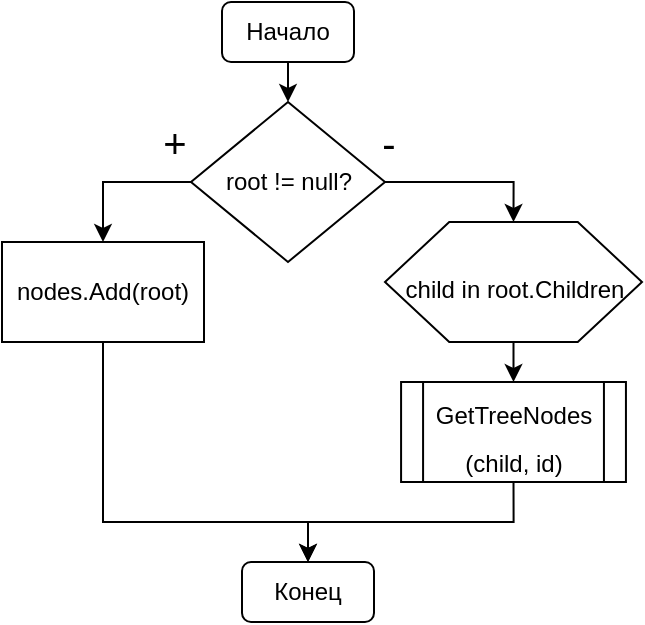 <mxfile version="12.9.11" type="device"><diagram id="C5RBs43oDa-KdzZeNtuy" name="Page-1"><mxGraphModel dx="1038" dy="552" grid="1" gridSize="10" guides="1" tooltips="1" connect="1" arrows="1" fold="1" page="1" pageScale="1" pageWidth="827" pageHeight="1169" math="0" shadow="0"><root><mxCell id="WIyWlLk6GJQsqaUBKTNV-0"/><mxCell id="WIyWlLk6GJQsqaUBKTNV-1" parent="WIyWlLk6GJQsqaUBKTNV-0"/><mxCell id="nZRSuLhji-qHycCOt6sR-29" style="edgeStyle=orthogonalEdgeStyle;rounded=0;orthogonalLoop=1;jettySize=auto;html=1;exitX=0.5;exitY=1;exitDx=0;exitDy=0;entryX=0.5;entryY=0;entryDx=0;entryDy=0;fontSize=20;" edge="1" parent="WIyWlLk6GJQsqaUBKTNV-1" source="nZRSuLhji-qHycCOt6sR-0" target="nZRSuLhji-qHycCOt6sR-19"><mxGeometry relative="1" as="geometry"/></mxCell><mxCell id="nZRSuLhji-qHycCOt6sR-0" value="Начало" style="rounded=1;whiteSpace=wrap;html=1;" vertex="1" parent="WIyWlLk6GJQsqaUBKTNV-1"><mxGeometry x="280" y="40" width="66" height="30" as="geometry"/></mxCell><mxCell id="nZRSuLhji-qHycCOt6sR-1" value="Конец" style="rounded=1;whiteSpace=wrap;html=1;" vertex="1" parent="WIyWlLk6GJQsqaUBKTNV-1"><mxGeometry x="290" y="320" width="66" height="30" as="geometry"/></mxCell><mxCell id="nZRSuLhji-qHycCOt6sR-24" style="edgeStyle=orthogonalEdgeStyle;rounded=0;orthogonalLoop=1;jettySize=auto;html=1;exitX=0;exitY=0.5;exitDx=0;exitDy=0;entryX=0.5;entryY=0;entryDx=0;entryDy=0;" edge="1" parent="WIyWlLk6GJQsqaUBKTNV-1" source="nZRSuLhji-qHycCOt6sR-19" target="nZRSuLhji-qHycCOt6sR-23"><mxGeometry relative="1" as="geometry"/></mxCell><mxCell id="nZRSuLhji-qHycCOt6sR-25" value="&lt;font style=&quot;font-size: 20px;&quot;&gt;+&lt;/font&gt;" style="edgeLabel;html=1;align=center;verticalAlign=middle;resizable=0;points=[];fontSize=20;" vertex="1" connectable="0" parent="nZRSuLhji-qHycCOt6sR-24"><mxGeometry x="-0.207" y="1" relative="1" as="geometry"><mxPoint x="21" y="-21" as="offset"/></mxGeometry></mxCell><mxCell id="nZRSuLhji-qHycCOt6sR-27" style="edgeStyle=orthogonalEdgeStyle;rounded=0;orthogonalLoop=1;jettySize=auto;html=1;exitX=1;exitY=0.5;exitDx=0;exitDy=0;entryX=0.5;entryY=0;entryDx=0;entryDy=0;fontSize=20;" edge="1" parent="WIyWlLk6GJQsqaUBKTNV-1" source="nZRSuLhji-qHycCOt6sR-19" target="nZRSuLhji-qHycCOt6sR-26"><mxGeometry relative="1" as="geometry"/></mxCell><mxCell id="nZRSuLhji-qHycCOt6sR-28" value="-" style="edgeLabel;html=1;align=center;verticalAlign=middle;resizable=0;points=[];fontSize=20;" vertex="1" connectable="0" parent="nZRSuLhji-qHycCOt6sR-27"><mxGeometry x="-0.034" y="-5" relative="1" as="geometry"><mxPoint x="-39.5" y="-25" as="offset"/></mxGeometry></mxCell><mxCell id="nZRSuLhji-qHycCOt6sR-19" value="root != null?" style="rhombus;whiteSpace=wrap;html=1;" vertex="1" parent="WIyWlLk6GJQsqaUBKTNV-1"><mxGeometry x="264.5" y="90" width="97" height="80" as="geometry"/></mxCell><mxCell id="nZRSuLhji-qHycCOt6sR-37" style="edgeStyle=orthogonalEdgeStyle;rounded=0;orthogonalLoop=1;jettySize=auto;html=1;exitX=0.5;exitY=1;exitDx=0;exitDy=0;entryX=0.5;entryY=0;entryDx=0;entryDy=0;fontSize=12;" edge="1" parent="WIyWlLk6GJQsqaUBKTNV-1" source="nZRSuLhji-qHycCOt6sR-23" target="nZRSuLhji-qHycCOt6sR-1"><mxGeometry relative="1" as="geometry"><Array as="points"><mxPoint x="221" y="300"/><mxPoint x="323" y="300"/></Array></mxGeometry></mxCell><mxCell id="nZRSuLhji-qHycCOt6sR-23" value="nodes.Add(root)" style="rounded=0;whiteSpace=wrap;html=1;" vertex="1" parent="WIyWlLk6GJQsqaUBKTNV-1"><mxGeometry x="170" y="160" width="101" height="50" as="geometry"/></mxCell><mxCell id="nZRSuLhji-qHycCOt6sR-31" style="edgeStyle=orthogonalEdgeStyle;rounded=0;orthogonalLoop=1;jettySize=auto;html=1;exitX=0.5;exitY=1;exitDx=0;exitDy=0;entryX=0.5;entryY=0;entryDx=0;entryDy=0;fontSize=20;" edge="1" parent="WIyWlLk6GJQsqaUBKTNV-1" source="nZRSuLhji-qHycCOt6sR-26" target="nZRSuLhji-qHycCOt6sR-30"><mxGeometry relative="1" as="geometry"/></mxCell><mxCell id="nZRSuLhji-qHycCOt6sR-26" value="&lt;font style=&quot;font-size: 12px&quot;&gt;child in root.Children&lt;/font&gt;" style="shape=hexagon;perimeter=hexagonPerimeter2;whiteSpace=wrap;html=1;fontSize=20;" vertex="1" parent="WIyWlLk6GJQsqaUBKTNV-1"><mxGeometry x="361.5" y="150" width="128.5" height="60" as="geometry"/></mxCell><mxCell id="nZRSuLhji-qHycCOt6sR-41" style="edgeStyle=orthogonalEdgeStyle;rounded=0;orthogonalLoop=1;jettySize=auto;html=1;exitX=0.5;exitY=1;exitDx=0;exitDy=0;entryX=0.5;entryY=0;entryDx=0;entryDy=0;fontSize=12;" edge="1" parent="WIyWlLk6GJQsqaUBKTNV-1" source="nZRSuLhji-qHycCOt6sR-30" target="nZRSuLhji-qHycCOt6sR-1"><mxGeometry relative="1" as="geometry"/></mxCell><mxCell id="nZRSuLhji-qHycCOt6sR-30" value="&lt;font style=&quot;font-size: 12px&quot;&gt;GetTreeNodes (child, id)&lt;/font&gt;" style="shape=process;whiteSpace=wrap;html=1;backgroundOutline=1;fontSize=20;" vertex="1" parent="WIyWlLk6GJQsqaUBKTNV-1"><mxGeometry x="369.54" y="230" width="112.43" height="50" as="geometry"/></mxCell></root></mxGraphModel></diagram></mxfile>